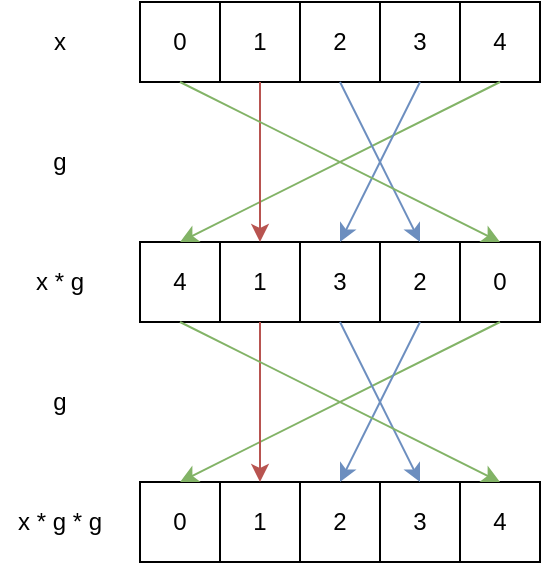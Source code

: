 <mxfile version="19.0.3" type="device" pages="3"><diagram id="j1Ey22gLaj__zXlXW1A4" name="Page-1"><mxGraphModel dx="923" dy="469" grid="1" gridSize="10" guides="1" tooltips="1" connect="1" arrows="1" fold="1" page="1" pageScale="1" pageWidth="827" pageHeight="1169" math="0" shadow="0"><root><mxCell id="0"/><mxCell id="1" parent="0"/><mxCell id="i-sjgV1e7e_PXcVwyT1i-1" value="0" style="rounded=0;whiteSpace=wrap;html=1;" parent="1" vertex="1"><mxGeometry x="160" y="240" width="40" height="40" as="geometry"/></mxCell><mxCell id="i-sjgV1e7e_PXcVwyT1i-3" value="1" style="rounded=0;whiteSpace=wrap;html=1;" parent="1" vertex="1"><mxGeometry x="200" y="240" width="40" height="40" as="geometry"/></mxCell><mxCell id="i-sjgV1e7e_PXcVwyT1i-4" value="2" style="rounded=0;whiteSpace=wrap;html=1;" parent="1" vertex="1"><mxGeometry x="240" y="240" width="40" height="40" as="geometry"/></mxCell><mxCell id="i-sjgV1e7e_PXcVwyT1i-5" value="3" style="rounded=0;whiteSpace=wrap;html=1;" parent="1" vertex="1"><mxGeometry x="280" y="240" width="40" height="40" as="geometry"/></mxCell><mxCell id="i-sjgV1e7e_PXcVwyT1i-6" value="4" style="rounded=0;whiteSpace=wrap;html=1;" parent="1" vertex="1"><mxGeometry x="320" y="240" width="40" height="40" as="geometry"/></mxCell><mxCell id="i-sjgV1e7e_PXcVwyT1i-7" value="4" style="rounded=0;whiteSpace=wrap;html=1;" parent="1" vertex="1"><mxGeometry x="160" y="360" width="40" height="40" as="geometry"/></mxCell><mxCell id="i-sjgV1e7e_PXcVwyT1i-8" value="1" style="rounded=0;whiteSpace=wrap;html=1;" parent="1" vertex="1"><mxGeometry x="200" y="360" width="40" height="40" as="geometry"/></mxCell><mxCell id="i-sjgV1e7e_PXcVwyT1i-9" value="3" style="rounded=0;whiteSpace=wrap;html=1;" parent="1" vertex="1"><mxGeometry x="240" y="360" width="40" height="40" as="geometry"/></mxCell><mxCell id="i-sjgV1e7e_PXcVwyT1i-10" value="2" style="rounded=0;whiteSpace=wrap;html=1;" parent="1" vertex="1"><mxGeometry x="280" y="360" width="40" height="40" as="geometry"/></mxCell><mxCell id="i-sjgV1e7e_PXcVwyT1i-11" value="0" style="rounded=0;whiteSpace=wrap;html=1;" parent="1" vertex="1"><mxGeometry x="320" y="360" width="40" height="40" as="geometry"/></mxCell><mxCell id="i-sjgV1e7e_PXcVwyT1i-12" value="" style="endArrow=classic;html=1;rounded=0;entryX=0.5;entryY=0;entryDx=0;entryDy=0;exitX=0.5;exitY=1;exitDx=0;exitDy=0;fillColor=#d5e8d4;strokeColor=#82b366;" parent="1" source="i-sjgV1e7e_PXcVwyT1i-6" target="i-sjgV1e7e_PXcVwyT1i-7" edge="1"><mxGeometry width="50" height="50" relative="1" as="geometry"><mxPoint x="300" y="330" as="sourcePoint"/><mxPoint x="350" y="280" as="targetPoint"/></mxGeometry></mxCell><mxCell id="i-sjgV1e7e_PXcVwyT1i-13" value="" style="endArrow=classic;html=1;rounded=0;entryX=0.5;entryY=0;entryDx=0;entryDy=0;exitX=0.5;exitY=1;exitDx=0;exitDy=0;fillColor=#f8cecc;strokeColor=#b85450;" parent="1" source="i-sjgV1e7e_PXcVwyT1i-3" target="i-sjgV1e7e_PXcVwyT1i-8" edge="1"><mxGeometry width="50" height="50" relative="1" as="geometry"><mxPoint x="350" y="290" as="sourcePoint"/><mxPoint x="190" y="330" as="targetPoint"/></mxGeometry></mxCell><mxCell id="i-sjgV1e7e_PXcVwyT1i-14" value="" style="endArrow=classic;html=1;rounded=0;entryX=0.5;entryY=0;entryDx=0;entryDy=0;exitX=0.5;exitY=1;exitDx=0;exitDy=0;fillColor=#dae8fc;strokeColor=#6c8ebf;" parent="1" source="i-sjgV1e7e_PXcVwyT1i-5" target="i-sjgV1e7e_PXcVwyT1i-9" edge="1"><mxGeometry width="50" height="50" relative="1" as="geometry"><mxPoint x="230" y="290" as="sourcePoint"/><mxPoint x="230" y="330" as="targetPoint"/></mxGeometry></mxCell><mxCell id="i-sjgV1e7e_PXcVwyT1i-15" value="" style="endArrow=classic;html=1;rounded=0;entryX=0.5;entryY=0;entryDx=0;entryDy=0;exitX=0.5;exitY=1;exitDx=0;exitDy=0;fillColor=#dae8fc;strokeColor=#6c8ebf;" parent="1" source="i-sjgV1e7e_PXcVwyT1i-4" target="i-sjgV1e7e_PXcVwyT1i-10" edge="1"><mxGeometry width="50" height="50" relative="1" as="geometry"><mxPoint x="310" y="290" as="sourcePoint"/><mxPoint x="270" y="330" as="targetPoint"/></mxGeometry></mxCell><mxCell id="i-sjgV1e7e_PXcVwyT1i-16" value="" style="endArrow=classic;html=1;rounded=0;entryX=0.5;entryY=0;entryDx=0;entryDy=0;exitX=0.5;exitY=1;exitDx=0;exitDy=0;fillColor=#d5e8d4;strokeColor=#82b366;" parent="1" source="i-sjgV1e7e_PXcVwyT1i-1" target="i-sjgV1e7e_PXcVwyT1i-11" edge="1"><mxGeometry width="50" height="50" relative="1" as="geometry"><mxPoint x="270" y="290" as="sourcePoint"/><mxPoint x="310" y="330" as="targetPoint"/></mxGeometry></mxCell><mxCell id="i-sjgV1e7e_PXcVwyT1i-18" value="g" style="text;html=1;strokeColor=none;fillColor=none;align=center;verticalAlign=middle;whiteSpace=wrap;rounded=0;" parent="1" vertex="1"><mxGeometry x="110" y="310" width="20" height="20" as="geometry"/></mxCell><mxCell id="i-sjgV1e7e_PXcVwyT1i-19" value="x" style="text;html=1;strokeColor=none;fillColor=none;align=center;verticalAlign=middle;whiteSpace=wrap;rounded=0;" parent="1" vertex="1"><mxGeometry x="110" y="250" width="20" height="20" as="geometry"/></mxCell><mxCell id="i-sjgV1e7e_PXcVwyT1i-20" value="x * g" style="text;html=1;strokeColor=none;fillColor=none;align=center;verticalAlign=middle;whiteSpace=wrap;rounded=0;" parent="1" vertex="1"><mxGeometry x="100" y="370" width="40" height="20" as="geometry"/></mxCell><mxCell id="i-sjgV1e7e_PXcVwyT1i-21" value="0" style="rounded=0;whiteSpace=wrap;html=1;" parent="1" vertex="1"><mxGeometry x="160" y="480" width="40" height="40" as="geometry"/></mxCell><mxCell id="i-sjgV1e7e_PXcVwyT1i-22" value="1" style="rounded=0;whiteSpace=wrap;html=1;" parent="1" vertex="1"><mxGeometry x="200" y="480" width="40" height="40" as="geometry"/></mxCell><mxCell id="i-sjgV1e7e_PXcVwyT1i-23" value="2" style="rounded=0;whiteSpace=wrap;html=1;" parent="1" vertex="1"><mxGeometry x="240" y="480" width="40" height="40" as="geometry"/></mxCell><mxCell id="i-sjgV1e7e_PXcVwyT1i-24" value="3" style="rounded=0;whiteSpace=wrap;html=1;" parent="1" vertex="1"><mxGeometry x="280" y="480" width="40" height="40" as="geometry"/></mxCell><mxCell id="i-sjgV1e7e_PXcVwyT1i-25" value="4" style="rounded=0;whiteSpace=wrap;html=1;" parent="1" vertex="1"><mxGeometry x="320" y="480" width="40" height="40" as="geometry"/></mxCell><mxCell id="i-sjgV1e7e_PXcVwyT1i-26" value="" style="endArrow=classic;html=1;rounded=0;entryX=0.5;entryY=0;entryDx=0;entryDy=0;fillColor=#d5e8d4;strokeColor=#82b366;exitX=0.5;exitY=1;exitDx=0;exitDy=0;" parent="1" source="i-sjgV1e7e_PXcVwyT1i-11" target="i-sjgV1e7e_PXcVwyT1i-21" edge="1"><mxGeometry width="50" height="50" relative="1" as="geometry"><mxPoint x="340" y="420" as="sourcePoint"/><mxPoint x="350" y="400" as="targetPoint"/></mxGeometry></mxCell><mxCell id="i-sjgV1e7e_PXcVwyT1i-27" value="" style="endArrow=classic;html=1;rounded=0;entryX=0.5;entryY=0;entryDx=0;entryDy=0;fillColor=#f8cecc;strokeColor=#b85450;exitX=0.5;exitY=1;exitDx=0;exitDy=0;" parent="1" source="i-sjgV1e7e_PXcVwyT1i-8" target="i-sjgV1e7e_PXcVwyT1i-22" edge="1"><mxGeometry width="50" height="50" relative="1" as="geometry"><mxPoint x="190" y="440" as="sourcePoint"/><mxPoint x="190" y="450" as="targetPoint"/></mxGeometry></mxCell><mxCell id="i-sjgV1e7e_PXcVwyT1i-28" value="" style="endArrow=classic;html=1;rounded=0;entryX=0.5;entryY=0;entryDx=0;entryDy=0;fillColor=#dae8fc;strokeColor=#6c8ebf;exitX=0.5;exitY=1;exitDx=0;exitDy=0;" parent="1" source="i-sjgV1e7e_PXcVwyT1i-10" target="i-sjgV1e7e_PXcVwyT1i-23" edge="1"><mxGeometry width="50" height="50" relative="1" as="geometry"><mxPoint x="330" y="440" as="sourcePoint"/><mxPoint x="230" y="450" as="targetPoint"/></mxGeometry></mxCell><mxCell id="i-sjgV1e7e_PXcVwyT1i-29" value="" style="endArrow=classic;html=1;rounded=0;entryX=0.5;entryY=0;entryDx=0;entryDy=0;fillColor=#dae8fc;strokeColor=#6c8ebf;exitX=0.5;exitY=1;exitDx=0;exitDy=0;" parent="1" source="i-sjgV1e7e_PXcVwyT1i-9" target="i-sjgV1e7e_PXcVwyT1i-24" edge="1"><mxGeometry width="50" height="50" relative="1" as="geometry"><mxPoint x="250" y="410" as="sourcePoint"/><mxPoint x="270" y="450" as="targetPoint"/></mxGeometry></mxCell><mxCell id="i-sjgV1e7e_PXcVwyT1i-30" value="" style="endArrow=classic;html=1;rounded=0;entryX=0.5;entryY=0;entryDx=0;entryDy=0;fillColor=#d5e8d4;strokeColor=#82b366;exitX=0.5;exitY=1;exitDx=0;exitDy=0;" parent="1" source="i-sjgV1e7e_PXcVwyT1i-7" target="i-sjgV1e7e_PXcVwyT1i-25" edge="1"><mxGeometry width="50" height="50" relative="1" as="geometry"><mxPoint x="180" y="420" as="sourcePoint"/><mxPoint x="310" y="450" as="targetPoint"/></mxGeometry></mxCell><mxCell id="i-sjgV1e7e_PXcVwyT1i-31" value="g" style="text;html=1;strokeColor=none;fillColor=none;align=center;verticalAlign=middle;whiteSpace=wrap;rounded=0;" parent="1" vertex="1"><mxGeometry x="110" y="430" width="20" height="20" as="geometry"/></mxCell><mxCell id="i-sjgV1e7e_PXcVwyT1i-32" value="x * g * g" style="text;html=1;strokeColor=none;fillColor=none;align=center;verticalAlign=middle;whiteSpace=wrap;rounded=0;" parent="1" vertex="1"><mxGeometry x="90" y="490" width="60" height="20" as="geometry"/></mxCell></root></mxGraphModel></diagram><diagram id="BPgscpKeAIfKZc6GWnl1" name="Page-2"><mxGraphModel dx="1304" dy="662" grid="1" gridSize="10" guides="1" tooltips="1" connect="1" arrows="1" fold="1" page="1" pageScale="1" pageWidth="827" pageHeight="1169" math="0" shadow="0"><root><mxCell id="0"/><mxCell id="1" parent="0"/><mxCell id="BfPiUAVyFHhrMqbHIgmC-1" value="4e" style="rounded=0;whiteSpace=wrap;html=1;" vertex="1" parent="1"><mxGeometry x="240" y="120" width="40" height="40" as="geometry"/></mxCell><mxCell id="BfPiUAVyFHhrMqbHIgmC-2" value="61" style="rounded=0;whiteSpace=wrap;html=1;" vertex="1" parent="1"><mxGeometry x="280" y="120" width="40" height="40" as="geometry"/></mxCell><mxCell id="BfPiUAVyFHhrMqbHIgmC-3" value="52" style="rounded=0;whiteSpace=wrap;html=1;" vertex="1" parent="1"><mxGeometry x="320" y="120" width="40" height="40" as="geometry"/></mxCell><mxCell id="BfPiUAVyFHhrMqbHIgmC-4" value="76" style="rounded=0;whiteSpace=wrap;html=1;" vertex="1" parent="1"><mxGeometry x="360" y="120" width="40" height="40" as="geometry"/></mxCell><mxCell id="BfPiUAVyFHhrMqbHIgmC-5" value="4a" style="rounded=0;whiteSpace=wrap;html=1;" vertex="1" parent="1"><mxGeometry x="400" y="120" width="40" height="40" as="geometry"/></mxCell><mxCell id="BfPiUAVyFHhrMqbHIgmC-6" value="54" style="rounded=0;whiteSpace=wrap;html=1;" vertex="1" parent="1"><mxGeometry x="440" y="120" width="40" height="40" as="geometry"/></mxCell><mxCell id="BfPiUAVyFHhrMqbHIgmC-7" value="31" style="rounded=0;whiteSpace=wrap;html=1;" vertex="1" parent="1"><mxGeometry x="480" y="120" width="40" height="40" as="geometry"/></mxCell><mxCell id="BfPiUAVyFHhrMqbHIgmC-8" value="42" style="rounded=0;whiteSpace=wrap;html=1;" vertex="1" parent="1"><mxGeometry x="520" y="120" width="40" height="40" as="geometry"/></mxCell><mxCell id="BfPiUAVyFHhrMqbHIgmC-9" value="2f" style="rounded=0;whiteSpace=wrap;html=1;" vertex="1" parent="1"><mxGeometry x="560" y="120" width="40" height="40" as="geometry"/></mxCell><mxCell id="BfPiUAVyFHhrMqbHIgmC-10" value="memory[local_48_start&amp;nbsp;+ x]" style="text;html=1;strokeColor=none;fillColor=none;align=center;verticalAlign=middle;whiteSpace=wrap;rounded=0;" vertex="1" parent="1"><mxGeometry x="80" y="120" width="160" height="40" as="geometry"/></mxCell><mxCell id="BfPiUAVyFHhrMqbHIgmC-11" value="0" style="text;html=1;strokeColor=none;fillColor=none;align=center;verticalAlign=middle;whiteSpace=wrap;rounded=0;" vertex="1" parent="1"><mxGeometry x="240" y="80" width="40" height="40" as="geometry"/></mxCell><mxCell id="BfPiUAVyFHhrMqbHIgmC-12" value="1" style="text;html=1;strokeColor=none;fillColor=none;align=center;verticalAlign=middle;whiteSpace=wrap;rounded=0;" vertex="1" parent="1"><mxGeometry x="280" y="80" width="40" height="40" as="geometry"/></mxCell><mxCell id="BfPiUAVyFHhrMqbHIgmC-13" value="x (offset)" style="text;html=1;strokeColor=none;fillColor=none;align=center;verticalAlign=middle;whiteSpace=wrap;rounded=0;" vertex="1" parent="1"><mxGeometry x="120" y="80" width="80" height="40" as="geometry"/></mxCell><mxCell id="BfPiUAVyFHhrMqbHIgmC-14" value="2" style="text;html=1;strokeColor=none;fillColor=none;align=center;verticalAlign=middle;whiteSpace=wrap;rounded=0;" vertex="1" parent="1"><mxGeometry x="320" y="80" width="40" height="40" as="geometry"/></mxCell><mxCell id="BfPiUAVyFHhrMqbHIgmC-15" value="3" style="text;html=1;strokeColor=none;fillColor=none;align=center;verticalAlign=middle;whiteSpace=wrap;rounded=0;" vertex="1" parent="1"><mxGeometry x="360" y="80" width="40" height="40" as="geometry"/></mxCell><mxCell id="BfPiUAVyFHhrMqbHIgmC-16" value="4" style="text;html=1;strokeColor=none;fillColor=none;align=center;verticalAlign=middle;whiteSpace=wrap;rounded=0;" vertex="1" parent="1"><mxGeometry x="400" y="80" width="40" height="40" as="geometry"/></mxCell><mxCell id="BfPiUAVyFHhrMqbHIgmC-17" value="5" style="text;html=1;strokeColor=none;fillColor=none;align=center;verticalAlign=middle;whiteSpace=wrap;rounded=0;" vertex="1" parent="1"><mxGeometry x="440" y="80" width="40" height="40" as="geometry"/></mxCell><mxCell id="BfPiUAVyFHhrMqbHIgmC-18" value="6" style="text;html=1;strokeColor=none;fillColor=none;align=center;verticalAlign=middle;whiteSpace=wrap;rounded=0;" vertex="1" parent="1"><mxGeometry x="480" y="80" width="40" height="40" as="geometry"/></mxCell><mxCell id="BfPiUAVyFHhrMqbHIgmC-19" value="7" style="text;html=1;strokeColor=none;fillColor=none;align=center;verticalAlign=middle;whiteSpace=wrap;rounded=0;" vertex="1" parent="1"><mxGeometry x="520" y="80" width="40" height="40" as="geometry"/></mxCell><mxCell id="BfPiUAVyFHhrMqbHIgmC-20" value="8" style="text;html=1;strokeColor=none;fillColor=none;align=center;verticalAlign=middle;whiteSpace=wrap;rounded=0;" vertex="1" parent="1"><mxGeometry x="560" y="80" width="40" height="40" as="geometry"/></mxCell><mxCell id="BfPiUAVyFHhrMqbHIgmC-21" value="" style="shape=curlyBracket;whiteSpace=wrap;html=1;rounded=1;flipH=1;rotation=90;" vertex="1" parent="1"><mxGeometry x="307.5" y="107.5" width="20" height="145" as="geometry"/></mxCell><mxCell id="BfPiUAVyFHhrMqbHIgmC-22" value="" style="shape=curlyBracket;whiteSpace=wrap;html=1;rounded=1;flipH=1;rotation=90;" vertex="1" parent="1"><mxGeometry x="472.5" y="107.5" width="20" height="145" as="geometry"/></mxCell><mxCell id="BfPiUAVyFHhrMqbHIgmC-23" value="" style="shape=curlyBracket;whiteSpace=wrap;html=1;rounded=1;flipH=1;rotation=90;" vertex="1" parent="1"><mxGeometry x="632.5" y="107.5" width="20" height="145" as="geometry"/></mxCell><mxCell id="BfPiUAVyFHhrMqbHIgmC-24" value="little endian integers" style="text;html=1;strokeColor=none;fillColor=none;align=center;verticalAlign=middle;whiteSpace=wrap;rounded=0;" vertex="1" parent="1"><mxGeometry x="80" y="200" width="160" height="40" as="geometry"/></mxCell><mxCell id="BfPiUAVyFHhrMqbHIgmC-25" value="0x7652614e" style="rounded=0;whiteSpace=wrap;html=1;" vertex="1" parent="1"><mxGeometry x="240" y="200" width="160" height="40" as="geometry"/></mxCell><mxCell id="BfPiUAVyFHhrMqbHIgmC-26" value="0x4231544a" style="rounded=0;whiteSpace=wrap;html=1;" vertex="1" parent="1"><mxGeometry x="400" y="200" width="160" height="40" as="geometry"/></mxCell><mxCell id="BfPiUAVyFHhrMqbHIgmC-28" value="..." style="rounded=0;whiteSpace=wrap;html=1;" vertex="1" parent="1"><mxGeometry x="560" y="200" width="160" height="40" as="geometry"/></mxCell><mxCell id="BfPiUAVyFHhrMqbHIgmC-29" value="..." style="rounded=0;whiteSpace=wrap;html=1;" vertex="1" parent="1"><mxGeometry x="600" y="120" width="40" height="40" as="geometry"/></mxCell><mxCell id="BfPiUAVyFHhrMqbHIgmC-30" value="" style="rounded=0;whiteSpace=wrap;html=1;" vertex="1" parent="1"><mxGeometry x="640" y="120" width="40" height="40" as="geometry"/></mxCell><mxCell id="BfPiUAVyFHhrMqbHIgmC-31" value="" style="rounded=0;whiteSpace=wrap;html=1;" vertex="1" parent="1"><mxGeometry x="680" y="120" width="40" height="40" as="geometry"/></mxCell><mxCell id="BfPiUAVyFHhrMqbHIgmC-34" value="..." style="text;html=1;strokeColor=none;fillColor=none;align=center;verticalAlign=middle;whiteSpace=wrap;rounded=0;" vertex="1" parent="1"><mxGeometry x="600" y="80" width="40" height="40" as="geometry"/></mxCell></root></mxGraphModel></diagram><diagram id="jmNrnQ_TxYbwOCOa6zkr" name="Page-3"><mxGraphModel dx="2770" dy="1408" grid="1" gridSize="10" guides="1" tooltips="1" connect="1" arrows="1" fold="1" page="1" pageScale="1" pageWidth="827" pageHeight="1169" math="0" shadow="0"><root><mxCell id="0"/><mxCell id="1" parent="0"/><mxCell id="diI18q70IKF44fYYcOfe-1" value="1" style="rounded=0;whiteSpace=wrap;html=1;fillColor=#f8cecc;strokeColor=#b85450;" vertex="1" parent="1"><mxGeometry x="920" y="40" width="40" height="40" as="geometry"/></mxCell><mxCell id="diI18q70IKF44fYYcOfe-2" value="2" style="rounded=0;whiteSpace=wrap;html=1;fillColor=#f8cecc;strokeColor=#b85450;" vertex="1" parent="1"><mxGeometry x="960" y="40" width="40" height="40" as="geometry"/></mxCell><mxCell id="diI18q70IKF44fYYcOfe-3" value="3" style="rounded=0;whiteSpace=wrap;html=1;fillColor=#f8cecc;strokeColor=#b85450;" vertex="1" parent="1"><mxGeometry x="1000" y="40" width="40" height="40" as="geometry"/></mxCell><mxCell id="diI18q70IKF44fYYcOfe-4" value="4" style="rounded=0;whiteSpace=wrap;html=1;fillColor=#f8cecc;strokeColor=#b85450;" vertex="1" parent="1"><mxGeometry x="1040" y="40" width="40" height="40" as="geometry"/></mxCell><mxCell id="diI18q70IKF44fYYcOfe-5" value="7" style="rounded=0;whiteSpace=wrap;html=1;fillColor=#f8cecc;strokeColor=#b85450;" vertex="1" parent="1"><mxGeometry x="1160" y="40" width="40" height="40" as="geometry"/></mxCell><mxCell id="diI18q70IKF44fYYcOfe-6" value="5" style="rounded=0;whiteSpace=wrap;html=1;fillColor=#f8cecc;strokeColor=#b85450;" vertex="1" parent="1"><mxGeometry x="1080" y="40" width="40" height="40" as="geometry"/></mxCell><mxCell id="diI18q70IKF44fYYcOfe-7" value="6" style="rounded=0;whiteSpace=wrap;html=1;fillColor=#f8cecc;strokeColor=#b85450;" vertex="1" parent="1"><mxGeometry x="1120" y="40" width="40" height="40" as="geometry"/></mxCell><mxCell id="diI18q70IKF44fYYcOfe-8" value="8" style="rounded=0;whiteSpace=wrap;html=1;fillColor=#f8cecc;strokeColor=#b85450;" vertex="1" parent="1"><mxGeometry x="1200" y="40" width="40" height="40" as="geometry"/></mxCell><mxCell id="diI18q70IKF44fYYcOfe-9" value="1" style="rounded=0;whiteSpace=wrap;html=1;fillColor=#f8cecc;strokeColor=#b85450;" vertex="1" parent="1"><mxGeometry x="280" y="120" width="40" height="40" as="geometry"/></mxCell><mxCell id="diI18q70IKF44fYYcOfe-10" value="2" style="rounded=0;whiteSpace=wrap;html=1;fillColor=#f8cecc;strokeColor=#b85450;" vertex="1" parent="1"><mxGeometry x="320" y="120" width="40" height="40" as="geometry"/></mxCell><mxCell id="diI18q70IKF44fYYcOfe-11" value="3" style="rounded=0;whiteSpace=wrap;html=1;fillColor=#f8cecc;strokeColor=#b85450;" vertex="1" parent="1"><mxGeometry x="360" y="120" width="40" height="40" as="geometry"/></mxCell><mxCell id="diI18q70IKF44fYYcOfe-12" value="4" style="rounded=0;whiteSpace=wrap;html=1;fillColor=#f8cecc;strokeColor=#b85450;" vertex="1" parent="1"><mxGeometry x="400" y="120" width="40" height="40" as="geometry"/></mxCell><mxCell id="diI18q70IKF44fYYcOfe-13" value="7" style="rounded=0;whiteSpace=wrap;html=1;fillColor=#f8cecc;strokeColor=#b85450;" vertex="1" parent="1"><mxGeometry x="520" y="120" width="40" height="40" as="geometry"/></mxCell><mxCell id="diI18q70IKF44fYYcOfe-14" value="5" style="rounded=0;whiteSpace=wrap;html=1;fillColor=#f8cecc;strokeColor=#b85450;" vertex="1" parent="1"><mxGeometry x="440" y="120" width="40" height="40" as="geometry"/></mxCell><mxCell id="diI18q70IKF44fYYcOfe-15" value="6" style="rounded=0;whiteSpace=wrap;html=1;fillColor=#f8cecc;strokeColor=#b85450;" vertex="1" parent="1"><mxGeometry x="480" y="120" width="40" height="40" as="geometry"/></mxCell><mxCell id="diI18q70IKF44fYYcOfe-16" value="8" style="rounded=0;whiteSpace=wrap;html=1;fillColor=#f8cecc;strokeColor=#b85450;" vertex="1" parent="1"><mxGeometry x="560" y="120" width="40" height="40" as="geometry"/></mxCell><mxCell id="diI18q70IKF44fYYcOfe-17" value="0" style="rounded=0;whiteSpace=wrap;html=1;fillColor=#f5f5f5;fontColor=#333333;strokeColor=#666666;" vertex="1" parent="1"><mxGeometry x="600" y="120" width="40" height="40" as="geometry"/></mxCell><mxCell id="diI18q70IKF44fYYcOfe-18" value="0" style="rounded=0;whiteSpace=wrap;html=1;fillColor=#f5f5f5;fontColor=#333333;strokeColor=#666666;" vertex="1" parent="1"><mxGeometry x="640" y="120" width="40" height="40" as="geometry"/></mxCell><mxCell id="diI18q70IKF44fYYcOfe-19" value="0" style="rounded=0;whiteSpace=wrap;html=1;fillColor=#f5f5f5;fontColor=#333333;strokeColor=#666666;" vertex="1" parent="1"><mxGeometry x="680" y="120" width="40" height="40" as="geometry"/></mxCell><mxCell id="diI18q70IKF44fYYcOfe-20" value="0" style="rounded=0;whiteSpace=wrap;html=1;fillColor=#f5f5f5;fontColor=#333333;strokeColor=#666666;" vertex="1" parent="1"><mxGeometry x="720" y="120" width="40" height="40" as="geometry"/></mxCell><mxCell id="diI18q70IKF44fYYcOfe-21" value="0" style="rounded=0;whiteSpace=wrap;html=1;fillColor=#f5f5f5;fontColor=#333333;strokeColor=#666666;" vertex="1" parent="1"><mxGeometry x="840" y="120" width="40" height="40" as="geometry"/></mxCell><mxCell id="diI18q70IKF44fYYcOfe-22" value="0" style="rounded=0;whiteSpace=wrap;html=1;fillColor=#f5f5f5;fontColor=#333333;strokeColor=#666666;" vertex="1" parent="1"><mxGeometry x="760" y="120" width="40" height="40" as="geometry"/></mxCell><mxCell id="diI18q70IKF44fYYcOfe-23" value="0" style="rounded=0;whiteSpace=wrap;html=1;fillColor=#f5f5f5;fontColor=#333333;strokeColor=#666666;" vertex="1" parent="1"><mxGeometry x="800" y="120" width="40" height="40" as="geometry"/></mxCell><mxCell id="diI18q70IKF44fYYcOfe-24" value="0" style="rounded=0;whiteSpace=wrap;html=1;fillColor=#f5f5f5;fontColor=#333333;strokeColor=#666666;" vertex="1" parent="1"><mxGeometry x="880" y="120" width="40" height="40" as="geometry"/></mxCell><mxCell id="diI18q70IKF44fYYcOfe-25" value="0" style="rounded=0;whiteSpace=wrap;html=1;fillColor=#f5f5f5;fontColor=#333333;strokeColor=#666666;" vertex="1" parent="1"><mxGeometry x="920" y="120" width="40" height="40" as="geometry"/></mxCell><mxCell id="diI18q70IKF44fYYcOfe-26" value="0" style="rounded=0;whiteSpace=wrap;html=1;fillColor=#f5f5f5;fontColor=#333333;strokeColor=#666666;" vertex="1" parent="1"><mxGeometry x="960" y="120" width="40" height="40" as="geometry"/></mxCell><mxCell id="diI18q70IKF44fYYcOfe-27" value="0" style="rounded=0;whiteSpace=wrap;html=1;fillColor=#f5f5f5;fontColor=#333333;strokeColor=#666666;" vertex="1" parent="1"><mxGeometry x="1000" y="120" width="40" height="40" as="geometry"/></mxCell><mxCell id="diI18q70IKF44fYYcOfe-28" value="0" style="rounded=0;whiteSpace=wrap;html=1;fillColor=#f5f5f5;fontColor=#333333;strokeColor=#666666;" vertex="1" parent="1"><mxGeometry x="1040" y="120" width="40" height="40" as="geometry"/></mxCell><mxCell id="diI18q70IKF44fYYcOfe-29" value="0" style="rounded=0;whiteSpace=wrap;html=1;fillColor=#f5f5f5;fontColor=#333333;strokeColor=#666666;" vertex="1" parent="1"><mxGeometry x="1160" y="120" width="40" height="40" as="geometry"/></mxCell><mxCell id="diI18q70IKF44fYYcOfe-30" value="0" style="rounded=0;whiteSpace=wrap;html=1;fillColor=#f5f5f5;fontColor=#333333;strokeColor=#666666;" vertex="1" parent="1"><mxGeometry x="1080" y="120" width="40" height="40" as="geometry"/></mxCell><mxCell id="diI18q70IKF44fYYcOfe-31" value="0" style="rounded=0;whiteSpace=wrap;html=1;fillColor=#f5f5f5;fontColor=#333333;strokeColor=#666666;" vertex="1" parent="1"><mxGeometry x="1120" y="120" width="40" height="40" as="geometry"/></mxCell><mxCell id="diI18q70IKF44fYYcOfe-32" value="0" style="rounded=0;whiteSpace=wrap;html=1;fillColor=#f5f5f5;fontColor=#333333;strokeColor=#666666;" vertex="1" parent="1"><mxGeometry x="1200" y="120" width="40" height="40" as="geometry"/></mxCell><mxCell id="diI18q70IKF44fYYcOfe-33" value="inp[0]" style="text;html=1;strokeColor=none;fillColor=none;align=left;verticalAlign=middle;whiteSpace=wrap;rounded=0;fontSize=16;" vertex="1" parent="1"><mxGeometry x="1280" y="40" width="40" height="40" as="geometry"/></mxCell><mxCell id="diI18q70IKF44fYYcOfe-34" value="a = inp[0] &amp;lt;&amp;lt; 16" style="text;html=1;strokeColor=none;fillColor=none;align=left;verticalAlign=middle;whiteSpace=wrap;rounded=0;fontSize=16;" vertex="1" parent="1"><mxGeometry x="1280" y="120" width="120" height="40" as="geometry"/></mxCell><mxCell id="diI18q70IKF44fYYcOfe-35" value="inp[1]" style="text;html=1;strokeColor=none;fillColor=none;align=left;verticalAlign=middle;whiteSpace=wrap;rounded=0;fontSize=16;" vertex="1" parent="1"><mxGeometry x="1280" y="200" width="40" height="40" as="geometry"/></mxCell><mxCell id="diI18q70IKF44fYYcOfe-36" value="A" style="rounded=0;whiteSpace=wrap;html=1;fillColor=#d5e8d4;strokeColor=#82b366;" vertex="1" parent="1"><mxGeometry x="920" y="200" width="40" height="40" as="geometry"/></mxCell><mxCell id="diI18q70IKF44fYYcOfe-37" value="B" style="rounded=0;whiteSpace=wrap;html=1;fillColor=#d5e8d4;strokeColor=#82b366;" vertex="1" parent="1"><mxGeometry x="960" y="200" width="40" height="40" as="geometry"/></mxCell><mxCell id="diI18q70IKF44fYYcOfe-38" value="C" style="rounded=0;whiteSpace=wrap;html=1;fillColor=#d5e8d4;strokeColor=#82b366;" vertex="1" parent="1"><mxGeometry x="1000" y="200" width="40" height="40" as="geometry"/></mxCell><mxCell id="diI18q70IKF44fYYcOfe-39" value="D" style="rounded=0;whiteSpace=wrap;html=1;fillColor=#d5e8d4;strokeColor=#82b366;" vertex="1" parent="1"><mxGeometry x="1040" y="200" width="40" height="40" as="geometry"/></mxCell><mxCell id="diI18q70IKF44fYYcOfe-40" value="G" style="rounded=0;whiteSpace=wrap;html=1;fillColor=#d5e8d4;strokeColor=#82b366;" vertex="1" parent="1"><mxGeometry x="1160" y="200" width="40" height="40" as="geometry"/></mxCell><mxCell id="diI18q70IKF44fYYcOfe-41" value="E" style="rounded=0;whiteSpace=wrap;html=1;fillColor=#d5e8d4;strokeColor=#82b366;" vertex="1" parent="1"><mxGeometry x="1080" y="200" width="40" height="40" as="geometry"/></mxCell><mxCell id="diI18q70IKF44fYYcOfe-42" value="F" style="rounded=0;whiteSpace=wrap;html=1;fillColor=#d5e8d4;strokeColor=#82b366;" vertex="1" parent="1"><mxGeometry x="1120" y="200" width="40" height="40" as="geometry"/></mxCell><mxCell id="diI18q70IKF44fYYcOfe-43" value="H" style="rounded=0;whiteSpace=wrap;html=1;fillColor=#d5e8d4;strokeColor=#82b366;" vertex="1" parent="1"><mxGeometry x="1200" y="200" width="40" height="40" as="geometry"/></mxCell><mxCell id="diI18q70IKF44fYYcOfe-45" value="b =&amp;nbsp;&lt;span style=&quot;background-color: initial;&quot;&gt;inp[1] &amp;lt;&amp;lt; 8 | a&lt;/span&gt;" style="text;html=1;strokeColor=none;fillColor=none;align=left;verticalAlign=middle;whiteSpace=wrap;rounded=0;fontSize=16;" vertex="1" parent="1"><mxGeometry x="1280" y="280" width="160" height="40" as="geometry"/></mxCell><mxCell id="diI18q70IKF44fYYcOfe-46" value="1" style="rounded=0;whiteSpace=wrap;html=1;fillColor=#f8cecc;strokeColor=#b85450;" vertex="1" parent="1"><mxGeometry x="280" y="280" width="40" height="40" as="geometry"/></mxCell><mxCell id="diI18q70IKF44fYYcOfe-47" value="2" style="rounded=0;whiteSpace=wrap;html=1;fillColor=#f8cecc;strokeColor=#b85450;" vertex="1" parent="1"><mxGeometry x="320" y="280" width="40" height="40" as="geometry"/></mxCell><mxCell id="diI18q70IKF44fYYcOfe-48" value="3" style="rounded=0;whiteSpace=wrap;html=1;fillColor=#f8cecc;strokeColor=#b85450;" vertex="1" parent="1"><mxGeometry x="360" y="280" width="40" height="40" as="geometry"/></mxCell><mxCell id="diI18q70IKF44fYYcOfe-49" value="4" style="rounded=0;whiteSpace=wrap;html=1;fillColor=#f8cecc;strokeColor=#b85450;" vertex="1" parent="1"><mxGeometry x="400" y="280" width="40" height="40" as="geometry"/></mxCell><mxCell id="diI18q70IKF44fYYcOfe-50" value="7" style="rounded=0;whiteSpace=wrap;html=1;fillColor=#f8cecc;strokeColor=#b85450;" vertex="1" parent="1"><mxGeometry x="520" y="280" width="40" height="40" as="geometry"/></mxCell><mxCell id="diI18q70IKF44fYYcOfe-51" value="5" style="rounded=0;whiteSpace=wrap;html=1;fillColor=#f8cecc;strokeColor=#b85450;" vertex="1" parent="1"><mxGeometry x="440" y="280" width="40" height="40" as="geometry"/></mxCell><mxCell id="diI18q70IKF44fYYcOfe-52" value="6" style="rounded=0;whiteSpace=wrap;html=1;fillColor=#f8cecc;strokeColor=#b85450;" vertex="1" parent="1"><mxGeometry x="480" y="280" width="40" height="40" as="geometry"/></mxCell><mxCell id="diI18q70IKF44fYYcOfe-53" value="8" style="rounded=0;whiteSpace=wrap;html=1;fillColor=#f8cecc;strokeColor=#b85450;" vertex="1" parent="1"><mxGeometry x="560" y="280" width="40" height="40" as="geometry"/></mxCell><mxCell id="diI18q70IKF44fYYcOfe-54" value="A" style="rounded=0;whiteSpace=wrap;html=1;fillColor=#d5e8d4;strokeColor=#82b366;" vertex="1" parent="1"><mxGeometry x="600" y="280" width="40" height="40" as="geometry"/></mxCell><mxCell id="diI18q70IKF44fYYcOfe-55" value="B" style="rounded=0;whiteSpace=wrap;html=1;fillColor=#d5e8d4;strokeColor=#82b366;" vertex="1" parent="1"><mxGeometry x="640" y="280" width="40" height="40" as="geometry"/></mxCell><mxCell id="diI18q70IKF44fYYcOfe-56" value="C" style="rounded=0;whiteSpace=wrap;html=1;fillColor=#d5e8d4;strokeColor=#82b366;" vertex="1" parent="1"><mxGeometry x="680" y="280" width="40" height="40" as="geometry"/></mxCell><mxCell id="diI18q70IKF44fYYcOfe-57" value="D" style="rounded=0;whiteSpace=wrap;html=1;fillColor=#d5e8d4;strokeColor=#82b366;" vertex="1" parent="1"><mxGeometry x="720" y="280" width="40" height="40" as="geometry"/></mxCell><mxCell id="diI18q70IKF44fYYcOfe-58" value="G" style="rounded=0;whiteSpace=wrap;html=1;fillColor=#d5e8d4;strokeColor=#82b366;" vertex="1" parent="1"><mxGeometry x="840" y="280" width="40" height="40" as="geometry"/></mxCell><mxCell id="diI18q70IKF44fYYcOfe-59" value="E" style="rounded=0;whiteSpace=wrap;html=1;fillColor=#d5e8d4;strokeColor=#82b366;" vertex="1" parent="1"><mxGeometry x="760" y="280" width="40" height="40" as="geometry"/></mxCell><mxCell id="diI18q70IKF44fYYcOfe-60" value="F" style="rounded=0;whiteSpace=wrap;html=1;fillColor=#d5e8d4;strokeColor=#82b366;" vertex="1" parent="1"><mxGeometry x="800" y="280" width="40" height="40" as="geometry"/></mxCell><mxCell id="diI18q70IKF44fYYcOfe-61" value="H" style="rounded=0;whiteSpace=wrap;html=1;fillColor=#d5e8d4;strokeColor=#82b366;" vertex="1" parent="1"><mxGeometry x="880" y="280" width="40" height="40" as="geometry"/></mxCell><mxCell id="diI18q70IKF44fYYcOfe-62" value="0" style="rounded=0;whiteSpace=wrap;html=1;fillColor=#f5f5f5;fontColor=#333333;strokeColor=#666666;" vertex="1" parent="1"><mxGeometry x="920" y="280" width="40" height="40" as="geometry"/></mxCell><mxCell id="diI18q70IKF44fYYcOfe-63" value="0" style="rounded=0;whiteSpace=wrap;html=1;fillColor=#f5f5f5;fontColor=#333333;strokeColor=#666666;" vertex="1" parent="1"><mxGeometry x="960" y="280" width="40" height="40" as="geometry"/></mxCell><mxCell id="diI18q70IKF44fYYcOfe-64" value="0" style="rounded=0;whiteSpace=wrap;html=1;fillColor=#f5f5f5;fontColor=#333333;strokeColor=#666666;" vertex="1" parent="1"><mxGeometry x="1000" y="280" width="40" height="40" as="geometry"/></mxCell><mxCell id="diI18q70IKF44fYYcOfe-65" value="0" style="rounded=0;whiteSpace=wrap;html=1;fillColor=#f5f5f5;fontColor=#333333;strokeColor=#666666;" vertex="1" parent="1"><mxGeometry x="1040" y="280" width="40" height="40" as="geometry"/></mxCell><mxCell id="diI18q70IKF44fYYcOfe-66" value="0" style="rounded=0;whiteSpace=wrap;html=1;fillColor=#f5f5f5;fontColor=#333333;strokeColor=#666666;" vertex="1" parent="1"><mxGeometry x="1160" y="280" width="40" height="40" as="geometry"/></mxCell><mxCell id="diI18q70IKF44fYYcOfe-67" value="0" style="rounded=0;whiteSpace=wrap;html=1;fillColor=#f5f5f5;fontColor=#333333;strokeColor=#666666;" vertex="1" parent="1"><mxGeometry x="1080" y="280" width="40" height="40" as="geometry"/></mxCell><mxCell id="diI18q70IKF44fYYcOfe-68" value="0" style="rounded=0;whiteSpace=wrap;html=1;fillColor=#f5f5f5;fontColor=#333333;strokeColor=#666666;" vertex="1" parent="1"><mxGeometry x="1120" y="280" width="40" height="40" as="geometry"/></mxCell><mxCell id="diI18q70IKF44fYYcOfe-69" value="0" style="rounded=0;whiteSpace=wrap;html=1;fillColor=#f5f5f5;fontColor=#333333;strokeColor=#666666;" vertex="1" parent="1"><mxGeometry x="1200" y="280" width="40" height="40" as="geometry"/></mxCell><mxCell id="diI18q70IKF44fYYcOfe-70" value="c" style="text;html=1;strokeColor=none;fillColor=none;align=left;verticalAlign=middle;whiteSpace=wrap;rounded=0;fontSize=16;" vertex="1" parent="1"><mxGeometry x="1280" y="360" width="40" height="40" as="geometry"/></mxCell><mxCell id="diI18q70IKF44fYYcOfe-71" value="a" style="rounded=0;whiteSpace=wrap;html=1;fillColor=#dae8fc;strokeColor=#6c8ebf;" vertex="1" parent="1"><mxGeometry x="920" y="360" width="40" height="40" as="geometry"/></mxCell><mxCell id="diI18q70IKF44fYYcOfe-72" value="b" style="rounded=0;whiteSpace=wrap;html=1;fillColor=#dae8fc;strokeColor=#6c8ebf;" vertex="1" parent="1"><mxGeometry x="960" y="360" width="40" height="40" as="geometry"/></mxCell><mxCell id="diI18q70IKF44fYYcOfe-73" value="c" style="rounded=0;whiteSpace=wrap;html=1;fillColor=#dae8fc;strokeColor=#6c8ebf;" vertex="1" parent="1"><mxGeometry x="1000" y="360" width="40" height="40" as="geometry"/></mxCell><mxCell id="diI18q70IKF44fYYcOfe-74" value="d" style="rounded=0;whiteSpace=wrap;html=1;fillColor=#dae8fc;strokeColor=#6c8ebf;" vertex="1" parent="1"><mxGeometry x="1040" y="360" width="40" height="40" as="geometry"/></mxCell><mxCell id="diI18q70IKF44fYYcOfe-75" value="g" style="rounded=0;whiteSpace=wrap;html=1;fillColor=#dae8fc;strokeColor=#6c8ebf;" vertex="1" parent="1"><mxGeometry x="1160" y="360" width="40" height="40" as="geometry"/></mxCell><mxCell id="diI18q70IKF44fYYcOfe-76" value="e" style="rounded=0;whiteSpace=wrap;html=1;fillColor=#dae8fc;strokeColor=#6c8ebf;" vertex="1" parent="1"><mxGeometry x="1080" y="360" width="40" height="40" as="geometry"/></mxCell><mxCell id="diI18q70IKF44fYYcOfe-77" value="f" style="rounded=0;whiteSpace=wrap;html=1;fillColor=#dae8fc;strokeColor=#6c8ebf;" vertex="1" parent="1"><mxGeometry x="1120" y="360" width="40" height="40" as="geometry"/></mxCell><mxCell id="diI18q70IKF44fYYcOfe-78" value="h" style="rounded=0;whiteSpace=wrap;html=1;fillColor=#dae8fc;strokeColor=#6c8ebf;" vertex="1" parent="1"><mxGeometry x="1200" y="360" width="40" height="40" as="geometry"/></mxCell><mxCell id="diI18q70IKF44fYYcOfe-79" value="a &amp;gt;&amp;gt; 18" style="text;html=1;strokeColor=none;fillColor=none;align=left;verticalAlign=middle;whiteSpace=wrap;rounded=0;fontSize=16;" vertex="1" parent="1"><mxGeometry x="1280" y="720" width="80" height="40" as="geometry"/></mxCell><mxCell id="diI18q70IKF44fYYcOfe-80" value="1" style="rounded=0;whiteSpace=wrap;html=1;fillColor=#f8cecc;strokeColor=#b85450;" vertex="1" parent="1"><mxGeometry x="1000" y="720" width="40" height="40" as="geometry"/></mxCell><mxCell id="diI18q70IKF44fYYcOfe-81" value="2" style="rounded=0;whiteSpace=wrap;html=1;fillColor=#f8cecc;strokeColor=#b85450;" vertex="1" parent="1"><mxGeometry x="1040" y="720" width="40" height="40" as="geometry"/></mxCell><mxCell id="diI18q70IKF44fYYcOfe-82" value="3" style="rounded=0;whiteSpace=wrap;html=1;fillColor=#f8cecc;strokeColor=#b85450;" vertex="1" parent="1"><mxGeometry x="1080" y="720" width="40" height="40" as="geometry"/></mxCell><mxCell id="diI18q70IKF44fYYcOfe-83" value="4" style="rounded=0;whiteSpace=wrap;html=1;fillColor=#f8cecc;strokeColor=#b85450;" vertex="1" parent="1"><mxGeometry x="1120" y="720" width="40" height="40" as="geometry"/></mxCell><mxCell id="diI18q70IKF44fYYcOfe-84" value="5" style="rounded=0;whiteSpace=wrap;html=1;fillColor=#f8cecc;strokeColor=#b85450;" vertex="1" parent="1"><mxGeometry x="1160" y="720" width="40" height="40" as="geometry"/></mxCell><mxCell id="diI18q70IKF44fYYcOfe-85" value="6" style="rounded=0;whiteSpace=wrap;html=1;fillColor=#f8cecc;strokeColor=#b85450;" vertex="1" parent="1"><mxGeometry x="1200" y="720" width="40" height="40" as="geometry"/></mxCell><mxCell id="diI18q70IKF44fYYcOfe-86" value="0x3f000" style="text;html=1;strokeColor=none;fillColor=none;align=left;verticalAlign=middle;whiteSpace=wrap;rounded=0;fontSize=16;" vertex="1" parent="1"><mxGeometry x="1280" y="600" width="80" height="40" as="geometry"/></mxCell><mxCell id="diI18q70IKF44fYYcOfe-87" value="0" style="rounded=0;whiteSpace=wrap;html=1;fillColor=#f5f5f5;fontColor=#333333;strokeColor=#666666;" vertex="1" parent="1"><mxGeometry x="840" y="600" width="40" height="40" as="geometry"/></mxCell><mxCell id="diI18q70IKF44fYYcOfe-88" value="0" style="rounded=0;whiteSpace=wrap;html=1;fillColor=#f5f5f5;fontColor=#333333;strokeColor=#666666;" vertex="1" parent="1"><mxGeometry x="760" y="600" width="40" height="40" as="geometry"/></mxCell><mxCell id="diI18q70IKF44fYYcOfe-89" value="0" style="rounded=0;whiteSpace=wrap;html=1;fillColor=#f5f5f5;fontColor=#333333;strokeColor=#666666;" vertex="1" parent="1"><mxGeometry x="800" y="600" width="40" height="40" as="geometry"/></mxCell><mxCell id="diI18q70IKF44fYYcOfe-90" value="0" style="rounded=0;whiteSpace=wrap;html=1;fillColor=#f5f5f5;fontColor=#333333;strokeColor=#666666;" vertex="1" parent="1"><mxGeometry x="880" y="600" width="40" height="40" as="geometry"/></mxCell><mxCell id="diI18q70IKF44fYYcOfe-91" value="0" style="rounded=0;whiteSpace=wrap;html=1;fillColor=#f5f5f5;fontColor=#333333;strokeColor=#666666;" vertex="1" parent="1"><mxGeometry x="920" y="600" width="40" height="40" as="geometry"/></mxCell><mxCell id="diI18q70IKF44fYYcOfe-92" value="0" style="rounded=0;whiteSpace=wrap;html=1;fillColor=#f5f5f5;fontColor=#333333;strokeColor=#666666;" vertex="1" parent="1"><mxGeometry x="960" y="600" width="40" height="40" as="geometry"/></mxCell><mxCell id="diI18q70IKF44fYYcOfe-93" value="0" style="rounded=0;whiteSpace=wrap;html=1;fillColor=#f5f5f5;fontColor=#333333;strokeColor=#666666;" vertex="1" parent="1"><mxGeometry x="1000" y="600" width="40" height="40" as="geometry"/></mxCell><mxCell id="diI18q70IKF44fYYcOfe-94" value="0" style="rounded=0;whiteSpace=wrap;html=1;fillColor=#f5f5f5;fontColor=#333333;strokeColor=#666666;" vertex="1" parent="1"><mxGeometry x="1040" y="600" width="40" height="40" as="geometry"/></mxCell><mxCell id="diI18q70IKF44fYYcOfe-95" value="0" style="rounded=0;whiteSpace=wrap;html=1;fillColor=#f5f5f5;fontColor=#333333;strokeColor=#666666;" vertex="1" parent="1"><mxGeometry x="1160" y="600" width="40" height="40" as="geometry"/></mxCell><mxCell id="diI18q70IKF44fYYcOfe-96" value="0" style="rounded=0;whiteSpace=wrap;html=1;fillColor=#f5f5f5;fontColor=#333333;strokeColor=#666666;" vertex="1" parent="1"><mxGeometry x="1080" y="600" width="40" height="40" as="geometry"/></mxCell><mxCell id="diI18q70IKF44fYYcOfe-97" value="0" style="rounded=0;whiteSpace=wrap;html=1;fillColor=#f5f5f5;fontColor=#333333;strokeColor=#666666;" vertex="1" parent="1"><mxGeometry x="1120" y="600" width="40" height="40" as="geometry"/></mxCell><mxCell id="diI18q70IKF44fYYcOfe-98" value="0" style="rounded=0;whiteSpace=wrap;html=1;fillColor=#f5f5f5;fontColor=#333333;strokeColor=#666666;" vertex="1" parent="1"><mxGeometry x="1200" y="600" width="40" height="40" as="geometry"/></mxCell><mxCell id="diI18q70IKF44fYYcOfe-99" value="0" style="rounded=0;whiteSpace=wrap;html=1;fillColor=#f5f5f5;fontColor=#333333;strokeColor=#666666;" vertex="1" parent="1"><mxGeometry x="360" y="600" width="40" height="40" as="geometry"/></mxCell><mxCell id="diI18q70IKF44fYYcOfe-100" value="0" style="rounded=0;whiteSpace=wrap;html=1;fillColor=#f5f5f5;fontColor=#333333;strokeColor=#666666;" vertex="1" parent="1"><mxGeometry x="280" y="600" width="40" height="40" as="geometry"/></mxCell><mxCell id="diI18q70IKF44fYYcOfe-101" value="0" style="rounded=0;whiteSpace=wrap;html=1;fillColor=#f5f5f5;fontColor=#333333;strokeColor=#666666;" vertex="1" parent="1"><mxGeometry x="320" y="600" width="40" height="40" as="geometry"/></mxCell><mxCell id="diI18q70IKF44fYYcOfe-102" value="0" style="rounded=0;whiteSpace=wrap;html=1;fillColor=#f5f5f5;fontColor=#333333;strokeColor=#666666;" vertex="1" parent="1"><mxGeometry x="400" y="600" width="40" height="40" as="geometry"/></mxCell><mxCell id="diI18q70IKF44fYYcOfe-103" value="0" style="rounded=0;whiteSpace=wrap;html=1;fillColor=#fff2cc;strokeColor=#d6b656;" vertex="1" parent="1"><mxGeometry x="440" y="600" width="40" height="40" as="geometry"/></mxCell><mxCell id="diI18q70IKF44fYYcOfe-104" value="0" style="rounded=0;whiteSpace=wrap;html=1;fillColor=#fff2cc;strokeColor=#d6b656;" vertex="1" parent="1"><mxGeometry x="480" y="600" width="40" height="40" as="geometry"/></mxCell><mxCell id="diI18q70IKF44fYYcOfe-105" value="1" style="rounded=0;whiteSpace=wrap;html=1;fillColor=#fff2cc;strokeColor=#d6b656;" vertex="1" parent="1"><mxGeometry x="600" y="600" width="40" height="40" as="geometry"/></mxCell><mxCell id="diI18q70IKF44fYYcOfe-106" value="1" style="rounded=0;whiteSpace=wrap;html=1;fillColor=#fff2cc;strokeColor=#d6b656;" vertex="1" parent="1"><mxGeometry x="520" y="600" width="40" height="40" as="geometry"/></mxCell><mxCell id="diI18q70IKF44fYYcOfe-107" value="1" style="rounded=0;whiteSpace=wrap;html=1;fillColor=#fff2cc;strokeColor=#d6b656;" vertex="1" parent="1"><mxGeometry x="560" y="600" width="40" height="40" as="geometry"/></mxCell><mxCell id="diI18q70IKF44fYYcOfe-108" value="1" style="rounded=0;whiteSpace=wrap;html=1;fillColor=#fff2cc;strokeColor=#d6b656;" vertex="1" parent="1"><mxGeometry x="640" y="600" width="40" height="40" as="geometry"/></mxCell><mxCell id="diI18q70IKF44fYYcOfe-109" value="1" style="rounded=0;whiteSpace=wrap;html=1;fillColor=#fff2cc;strokeColor=#d6b656;" vertex="1" parent="1"><mxGeometry x="680" y="600" width="40" height="40" as="geometry"/></mxCell><mxCell id="diI18q70IKF44fYYcOfe-110" value="1" style="rounded=0;whiteSpace=wrap;html=1;fillColor=#fff2cc;strokeColor=#d6b656;" vertex="1" parent="1"><mxGeometry x="720" y="600" width="40" height="40" as="geometry"/></mxCell><mxCell id="diI18q70IKF44fYYcOfe-111" value="" style="shape=curlyBracket;whiteSpace=wrap;html=1;rounded=1;flipH=1;rotation=-90;" vertex="1" parent="1"><mxGeometry x="578.75" y="418.75" width="42.5" height="320" as="geometry"/></mxCell><mxCell id="diI18q70IKF44fYYcOfe-112" value="0x3f" style="text;html=1;strokeColor=none;fillColor=none;align=center;verticalAlign=middle;whiteSpace=wrap;rounded=0;fontSize=16;" vertex="1" parent="1"><mxGeometry x="560" y="520" width="80" height="40" as="geometry"/></mxCell><mxCell id="diI18q70IKF44fYYcOfe-114" value="&lt;p style=&quot;font-size: 16px;&quot;&gt;(b &amp;amp; 0x3f000) &amp;gt;&amp;gt; 12&lt;/p&gt;" style="text;html=1;strokeColor=none;fillColor=none;align=left;verticalAlign=middle;whiteSpace=wrap;rounded=0;fontSize=16;" vertex="1" parent="1"><mxGeometry x="1280" y="800" width="160" height="40" as="geometry"/></mxCell><mxCell id="diI18q70IKF44fYYcOfe-115" value="7" style="rounded=0;whiteSpace=wrap;html=1;fillColor=#f8cecc;strokeColor=#b85450;" vertex="1" parent="1"><mxGeometry x="1000" y="800" width="40" height="40" as="geometry"/></mxCell><mxCell id="diI18q70IKF44fYYcOfe-116" value="8" style="rounded=0;whiteSpace=wrap;html=1;fillColor=#f8cecc;strokeColor=#b85450;" vertex="1" parent="1"><mxGeometry x="1040" y="800" width="40" height="40" as="geometry"/></mxCell><mxCell id="diI18q70IKF44fYYcOfe-117" value="A" style="rounded=0;whiteSpace=wrap;html=1;fillColor=#d5e8d4;strokeColor=#82b366;" vertex="1" parent="1"><mxGeometry x="1080" y="800" width="40" height="40" as="geometry"/></mxCell><mxCell id="diI18q70IKF44fYYcOfe-118" value="B" style="rounded=0;whiteSpace=wrap;html=1;fillColor=#d5e8d4;strokeColor=#82b366;" vertex="1" parent="1"><mxGeometry x="1120" y="800" width="40" height="40" as="geometry"/></mxCell><mxCell id="diI18q70IKF44fYYcOfe-119" value="C" style="rounded=0;whiteSpace=wrap;html=1;fillColor=#d5e8d4;strokeColor=#82b366;" vertex="1" parent="1"><mxGeometry x="1160" y="800" width="40" height="40" as="geometry"/></mxCell><mxCell id="diI18q70IKF44fYYcOfe-120" value="D" style="rounded=0;whiteSpace=wrap;html=1;fillColor=#d5e8d4;strokeColor=#82b366;" vertex="1" parent="1"><mxGeometry x="1200" y="800" width="40" height="40" as="geometry"/></mxCell><mxCell id="diI18q70IKF44fYYcOfe-122" value="c | b" style="text;html=1;strokeColor=none;fillColor=none;align=left;verticalAlign=middle;whiteSpace=wrap;rounded=0;fontSize=16;" vertex="1" parent="1"><mxGeometry x="1280" y="440" width="40" height="40" as="geometry"/></mxCell><mxCell id="diI18q70IKF44fYYcOfe-123" value="1" style="rounded=0;whiteSpace=wrap;html=1;fillColor=#f8cecc;strokeColor=#b85450;" vertex="1" parent="1"><mxGeometry x="280" y="440" width="40" height="40" as="geometry"/></mxCell><mxCell id="diI18q70IKF44fYYcOfe-124" value="2" style="rounded=0;whiteSpace=wrap;html=1;fillColor=#f8cecc;strokeColor=#b85450;" vertex="1" parent="1"><mxGeometry x="320" y="440" width="40" height="40" as="geometry"/></mxCell><mxCell id="diI18q70IKF44fYYcOfe-125" value="3" style="rounded=0;whiteSpace=wrap;html=1;fillColor=#f8cecc;strokeColor=#b85450;" vertex="1" parent="1"><mxGeometry x="360" y="440" width="40" height="40" as="geometry"/></mxCell><mxCell id="diI18q70IKF44fYYcOfe-126" value="4" style="rounded=0;whiteSpace=wrap;html=1;fillColor=#f8cecc;strokeColor=#b85450;" vertex="1" parent="1"><mxGeometry x="400" y="440" width="40" height="40" as="geometry"/></mxCell><mxCell id="diI18q70IKF44fYYcOfe-127" value="7" style="rounded=0;whiteSpace=wrap;html=1;fillColor=#f8cecc;strokeColor=#b85450;" vertex="1" parent="1"><mxGeometry x="520" y="440" width="40" height="40" as="geometry"/></mxCell><mxCell id="diI18q70IKF44fYYcOfe-128" value="5" style="rounded=0;whiteSpace=wrap;html=1;fillColor=#f8cecc;strokeColor=#b85450;" vertex="1" parent="1"><mxGeometry x="440" y="440" width="40" height="40" as="geometry"/></mxCell><mxCell id="diI18q70IKF44fYYcOfe-129" value="6" style="rounded=0;whiteSpace=wrap;html=1;fillColor=#f8cecc;strokeColor=#b85450;" vertex="1" parent="1"><mxGeometry x="480" y="440" width="40" height="40" as="geometry"/></mxCell><mxCell id="diI18q70IKF44fYYcOfe-130" value="8" style="rounded=0;whiteSpace=wrap;html=1;fillColor=#f8cecc;strokeColor=#b85450;" vertex="1" parent="1"><mxGeometry x="560" y="440" width="40" height="40" as="geometry"/></mxCell><mxCell id="diI18q70IKF44fYYcOfe-131" value="A" style="rounded=0;whiteSpace=wrap;html=1;fillColor=#d5e8d4;strokeColor=#82b366;" vertex="1" parent="1"><mxGeometry x="600" y="440" width="40" height="40" as="geometry"/></mxCell><mxCell id="diI18q70IKF44fYYcOfe-132" value="B" style="rounded=0;whiteSpace=wrap;html=1;fillColor=#d5e8d4;strokeColor=#82b366;" vertex="1" parent="1"><mxGeometry x="640" y="440" width="40" height="40" as="geometry"/></mxCell><mxCell id="diI18q70IKF44fYYcOfe-133" value="C" style="rounded=0;whiteSpace=wrap;html=1;fillColor=#d5e8d4;strokeColor=#82b366;" vertex="1" parent="1"><mxGeometry x="680" y="440" width="40" height="40" as="geometry"/></mxCell><mxCell id="diI18q70IKF44fYYcOfe-134" value="D" style="rounded=0;whiteSpace=wrap;html=1;fillColor=#d5e8d4;strokeColor=#82b366;" vertex="1" parent="1"><mxGeometry x="720" y="440" width="40" height="40" as="geometry"/></mxCell><mxCell id="diI18q70IKF44fYYcOfe-135" value="G" style="rounded=0;whiteSpace=wrap;html=1;fillColor=#d5e8d4;strokeColor=#82b366;" vertex="1" parent="1"><mxGeometry x="840" y="440" width="40" height="40" as="geometry"/></mxCell><mxCell id="diI18q70IKF44fYYcOfe-136" value="E" style="rounded=0;whiteSpace=wrap;html=1;fillColor=#d5e8d4;strokeColor=#82b366;" vertex="1" parent="1"><mxGeometry x="760" y="440" width="40" height="40" as="geometry"/></mxCell><mxCell id="diI18q70IKF44fYYcOfe-137" value="F" style="rounded=0;whiteSpace=wrap;html=1;fillColor=#d5e8d4;strokeColor=#82b366;" vertex="1" parent="1"><mxGeometry x="800" y="440" width="40" height="40" as="geometry"/></mxCell><mxCell id="diI18q70IKF44fYYcOfe-138" value="H" style="rounded=0;whiteSpace=wrap;html=1;fillColor=#d5e8d4;strokeColor=#82b366;" vertex="1" parent="1"><mxGeometry x="880" y="440" width="40" height="40" as="geometry"/></mxCell><mxCell id="diI18q70IKF44fYYcOfe-147" value="a" style="rounded=0;whiteSpace=wrap;html=1;fillColor=#dae8fc;strokeColor=#6c8ebf;" vertex="1" parent="1"><mxGeometry x="920" y="440" width="40" height="40" as="geometry"/></mxCell><mxCell id="diI18q70IKF44fYYcOfe-148" value="b" style="rounded=0;whiteSpace=wrap;html=1;fillColor=#dae8fc;strokeColor=#6c8ebf;" vertex="1" parent="1"><mxGeometry x="960" y="440" width="40" height="40" as="geometry"/></mxCell><mxCell id="diI18q70IKF44fYYcOfe-149" value="c" style="rounded=0;whiteSpace=wrap;html=1;fillColor=#dae8fc;strokeColor=#6c8ebf;" vertex="1" parent="1"><mxGeometry x="1000" y="440" width="40" height="40" as="geometry"/></mxCell><mxCell id="diI18q70IKF44fYYcOfe-150" value="d" style="rounded=0;whiteSpace=wrap;html=1;fillColor=#dae8fc;strokeColor=#6c8ebf;" vertex="1" parent="1"><mxGeometry x="1040" y="440" width="40" height="40" as="geometry"/></mxCell><mxCell id="diI18q70IKF44fYYcOfe-151" value="g" style="rounded=0;whiteSpace=wrap;html=1;fillColor=#dae8fc;strokeColor=#6c8ebf;" vertex="1" parent="1"><mxGeometry x="1160" y="440" width="40" height="40" as="geometry"/></mxCell><mxCell id="diI18q70IKF44fYYcOfe-152" value="e" style="rounded=0;whiteSpace=wrap;html=1;fillColor=#dae8fc;strokeColor=#6c8ebf;" vertex="1" parent="1"><mxGeometry x="1080" y="440" width="40" height="40" as="geometry"/></mxCell><mxCell id="diI18q70IKF44fYYcOfe-153" value="f" style="rounded=0;whiteSpace=wrap;html=1;fillColor=#dae8fc;strokeColor=#6c8ebf;" vertex="1" parent="1"><mxGeometry x="1120" y="440" width="40" height="40" as="geometry"/></mxCell><mxCell id="diI18q70IKF44fYYcOfe-154" value="h" style="rounded=0;whiteSpace=wrap;html=1;fillColor=#dae8fc;strokeColor=#6c8ebf;" vertex="1" parent="1"><mxGeometry x="1200" y="440" width="40" height="40" as="geometry"/></mxCell><mxCell id="diI18q70IKF44fYYcOfe-157" value="(c | b) &amp;gt;&amp;gt; 6 &amp;amp; 0x3f" style="text;html=1;strokeColor=none;fillColor=none;align=left;verticalAlign=middle;whiteSpace=wrap;rounded=0;fontSize=16;" vertex="1" parent="1"><mxGeometry x="1280" y="880" width="160" height="40" as="geometry"/></mxCell><mxCell id="diI18q70IKF44fYYcOfe-158" value="G" style="rounded=0;whiteSpace=wrap;html=1;fillColor=#d5e8d4;strokeColor=#82b366;" vertex="1" parent="1"><mxGeometry x="1080" y="880" width="40" height="40" as="geometry"/></mxCell><mxCell id="diI18q70IKF44fYYcOfe-159" value="F" style="rounded=0;whiteSpace=wrap;html=1;fillColor=#d5e8d4;strokeColor=#82b366;" vertex="1" parent="1"><mxGeometry x="1040" y="880" width="40" height="40" as="geometry"/></mxCell><mxCell id="diI18q70IKF44fYYcOfe-160" value="H" style="rounded=0;whiteSpace=wrap;html=1;fillColor=#d5e8d4;strokeColor=#82b366;" vertex="1" parent="1"><mxGeometry x="1120" y="880" width="40" height="40" as="geometry"/></mxCell><mxCell id="diI18q70IKF44fYYcOfe-161" value="a" style="rounded=0;whiteSpace=wrap;html=1;fillColor=#dae8fc;strokeColor=#6c8ebf;" vertex="1" parent="1"><mxGeometry x="1160" y="880" width="40" height="40" as="geometry"/></mxCell><mxCell id="diI18q70IKF44fYYcOfe-162" value="b" style="rounded=0;whiteSpace=wrap;html=1;fillColor=#dae8fc;strokeColor=#6c8ebf;" vertex="1" parent="1"><mxGeometry x="1200" y="880" width="40" height="40" as="geometry"/></mxCell><mxCell id="diI18q70IKF44fYYcOfe-163" value="E" style="rounded=0;whiteSpace=wrap;html=1;fillColor=#d5e8d4;strokeColor=#82b366;" vertex="1" parent="1"><mxGeometry x="1000" y="880" width="40" height="40" as="geometry"/></mxCell><mxCell id="diI18q70IKF44fYYcOfe-165" value="c &amp;amp; 0x3f" style="text;html=1;strokeColor=none;fillColor=none;align=left;verticalAlign=middle;whiteSpace=wrap;rounded=0;fontSize=16;" vertex="1" parent="1"><mxGeometry x="1280" y="960" width="120" height="40" as="geometry"/></mxCell><mxCell id="diI18q70IKF44fYYcOfe-166" value="c" style="rounded=0;whiteSpace=wrap;html=1;fillColor=#dae8fc;strokeColor=#6c8ebf;" vertex="1" parent="1"><mxGeometry x="1001" y="960" width="40" height="40" as="geometry"/></mxCell><mxCell id="diI18q70IKF44fYYcOfe-167" value="d" style="rounded=0;whiteSpace=wrap;html=1;fillColor=#dae8fc;strokeColor=#6c8ebf;" vertex="1" parent="1"><mxGeometry x="1041" y="960" width="40" height="40" as="geometry"/></mxCell><mxCell id="diI18q70IKF44fYYcOfe-168" value="g" style="rounded=0;whiteSpace=wrap;html=1;fillColor=#dae8fc;strokeColor=#6c8ebf;" vertex="1" parent="1"><mxGeometry x="1161" y="960" width="40" height="40" as="geometry"/></mxCell><mxCell id="diI18q70IKF44fYYcOfe-169" value="e" style="rounded=0;whiteSpace=wrap;html=1;fillColor=#dae8fc;strokeColor=#6c8ebf;" vertex="1" parent="1"><mxGeometry x="1081" y="960" width="40" height="40" as="geometry"/></mxCell><mxCell id="diI18q70IKF44fYYcOfe-170" value="f" style="rounded=0;whiteSpace=wrap;html=1;fillColor=#dae8fc;strokeColor=#6c8ebf;" vertex="1" parent="1"><mxGeometry x="1121" y="960" width="40" height="40" as="geometry"/></mxCell><mxCell id="diI18q70IKF44fYYcOfe-171" value="h" style="rounded=0;whiteSpace=wrap;html=1;fillColor=#dae8fc;strokeColor=#6c8ebf;" vertex="1" parent="1"><mxGeometry x="1201" y="960" width="40" height="40" as="geometry"/></mxCell><mxCell id="diI18q70IKF44fYYcOfe-172" value="0x3f" style="text;html=1;strokeColor=none;fillColor=none;align=left;verticalAlign=middle;whiteSpace=wrap;rounded=0;fontSize=16;" vertex="1" parent="1"><mxGeometry x="1280" y="520" width="40" height="40" as="geometry"/></mxCell><mxCell id="diI18q70IKF44fYYcOfe-173" value="0" style="rounded=0;whiteSpace=wrap;html=1;fillColor=#fff2cc;strokeColor=#d6b656;" vertex="1" parent="1"><mxGeometry x="920" y="520" width="40" height="40" as="geometry"/></mxCell><mxCell id="diI18q70IKF44fYYcOfe-174" value="0" style="rounded=0;whiteSpace=wrap;html=1;fillColor=#fff2cc;strokeColor=#d6b656;" vertex="1" parent="1"><mxGeometry x="960" y="520" width="40" height="40" as="geometry"/></mxCell><mxCell id="diI18q70IKF44fYYcOfe-175" value="1" style="rounded=0;whiteSpace=wrap;html=1;fillColor=#fff2cc;strokeColor=#d6b656;" vertex="1" parent="1"><mxGeometry x="1080" y="520" width="40" height="40" as="geometry"/></mxCell><mxCell id="diI18q70IKF44fYYcOfe-176" value="1" style="rounded=0;whiteSpace=wrap;html=1;fillColor=#fff2cc;strokeColor=#d6b656;" vertex="1" parent="1"><mxGeometry x="1000" y="520" width="40" height="40" as="geometry"/></mxCell><mxCell id="diI18q70IKF44fYYcOfe-177" value="1" style="rounded=0;whiteSpace=wrap;html=1;fillColor=#fff2cc;strokeColor=#d6b656;" vertex="1" parent="1"><mxGeometry x="1040" y="520" width="40" height="40" as="geometry"/></mxCell><mxCell id="diI18q70IKF44fYYcOfe-178" value="1" style="rounded=0;whiteSpace=wrap;html=1;fillColor=#fff2cc;strokeColor=#d6b656;" vertex="1" parent="1"><mxGeometry x="1120" y="520" width="40" height="40" as="geometry"/></mxCell><mxCell id="diI18q70IKF44fYYcOfe-179" value="1" style="rounded=0;whiteSpace=wrap;html=1;fillColor=#fff2cc;strokeColor=#d6b656;" vertex="1" parent="1"><mxGeometry x="1160" y="520" width="40" height="40" as="geometry"/></mxCell><mxCell id="diI18q70IKF44fYYcOfe-180" value="1" style="rounded=0;whiteSpace=wrap;html=1;fillColor=#fff2cc;strokeColor=#d6b656;" vertex="1" parent="1"><mxGeometry x="1200" y="520" width="40" height="40" as="geometry"/></mxCell><mxCell id="diI18q70IKF44fYYcOfe-181" value="" style="endArrow=none;html=1;rounded=0;" edge="1" parent="1"><mxGeometry width="50" height="50" relative="1" as="geometry"><mxPoint x="280" y="680" as="sourcePoint"/><mxPoint x="1440" y="680" as="targetPoint"/></mxGeometry></mxCell></root></mxGraphModel></diagram></mxfile>